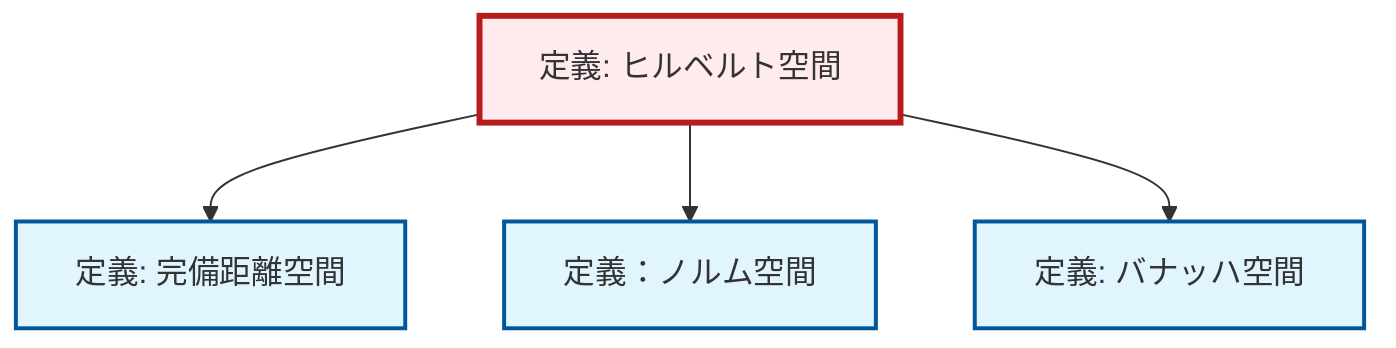 graph TD
    classDef definition fill:#e1f5fe,stroke:#01579b,stroke-width:2px
    classDef theorem fill:#f3e5f5,stroke:#4a148c,stroke-width:2px
    classDef axiom fill:#fff3e0,stroke:#e65100,stroke-width:2px
    classDef example fill:#e8f5e9,stroke:#1b5e20,stroke-width:2px
    classDef current fill:#ffebee,stroke:#b71c1c,stroke-width:3px
    def-banach-space["定義: バナッハ空間"]:::definition
    def-complete-metric-space["定義: 完備距離空間"]:::definition
    def-hilbert-space["定義: ヒルベルト空間"]:::definition
    def-normed-vector-space["定義：ノルム空間"]:::definition
    def-hilbert-space --> def-complete-metric-space
    def-hilbert-space --> def-normed-vector-space
    def-hilbert-space --> def-banach-space
    class def-hilbert-space current